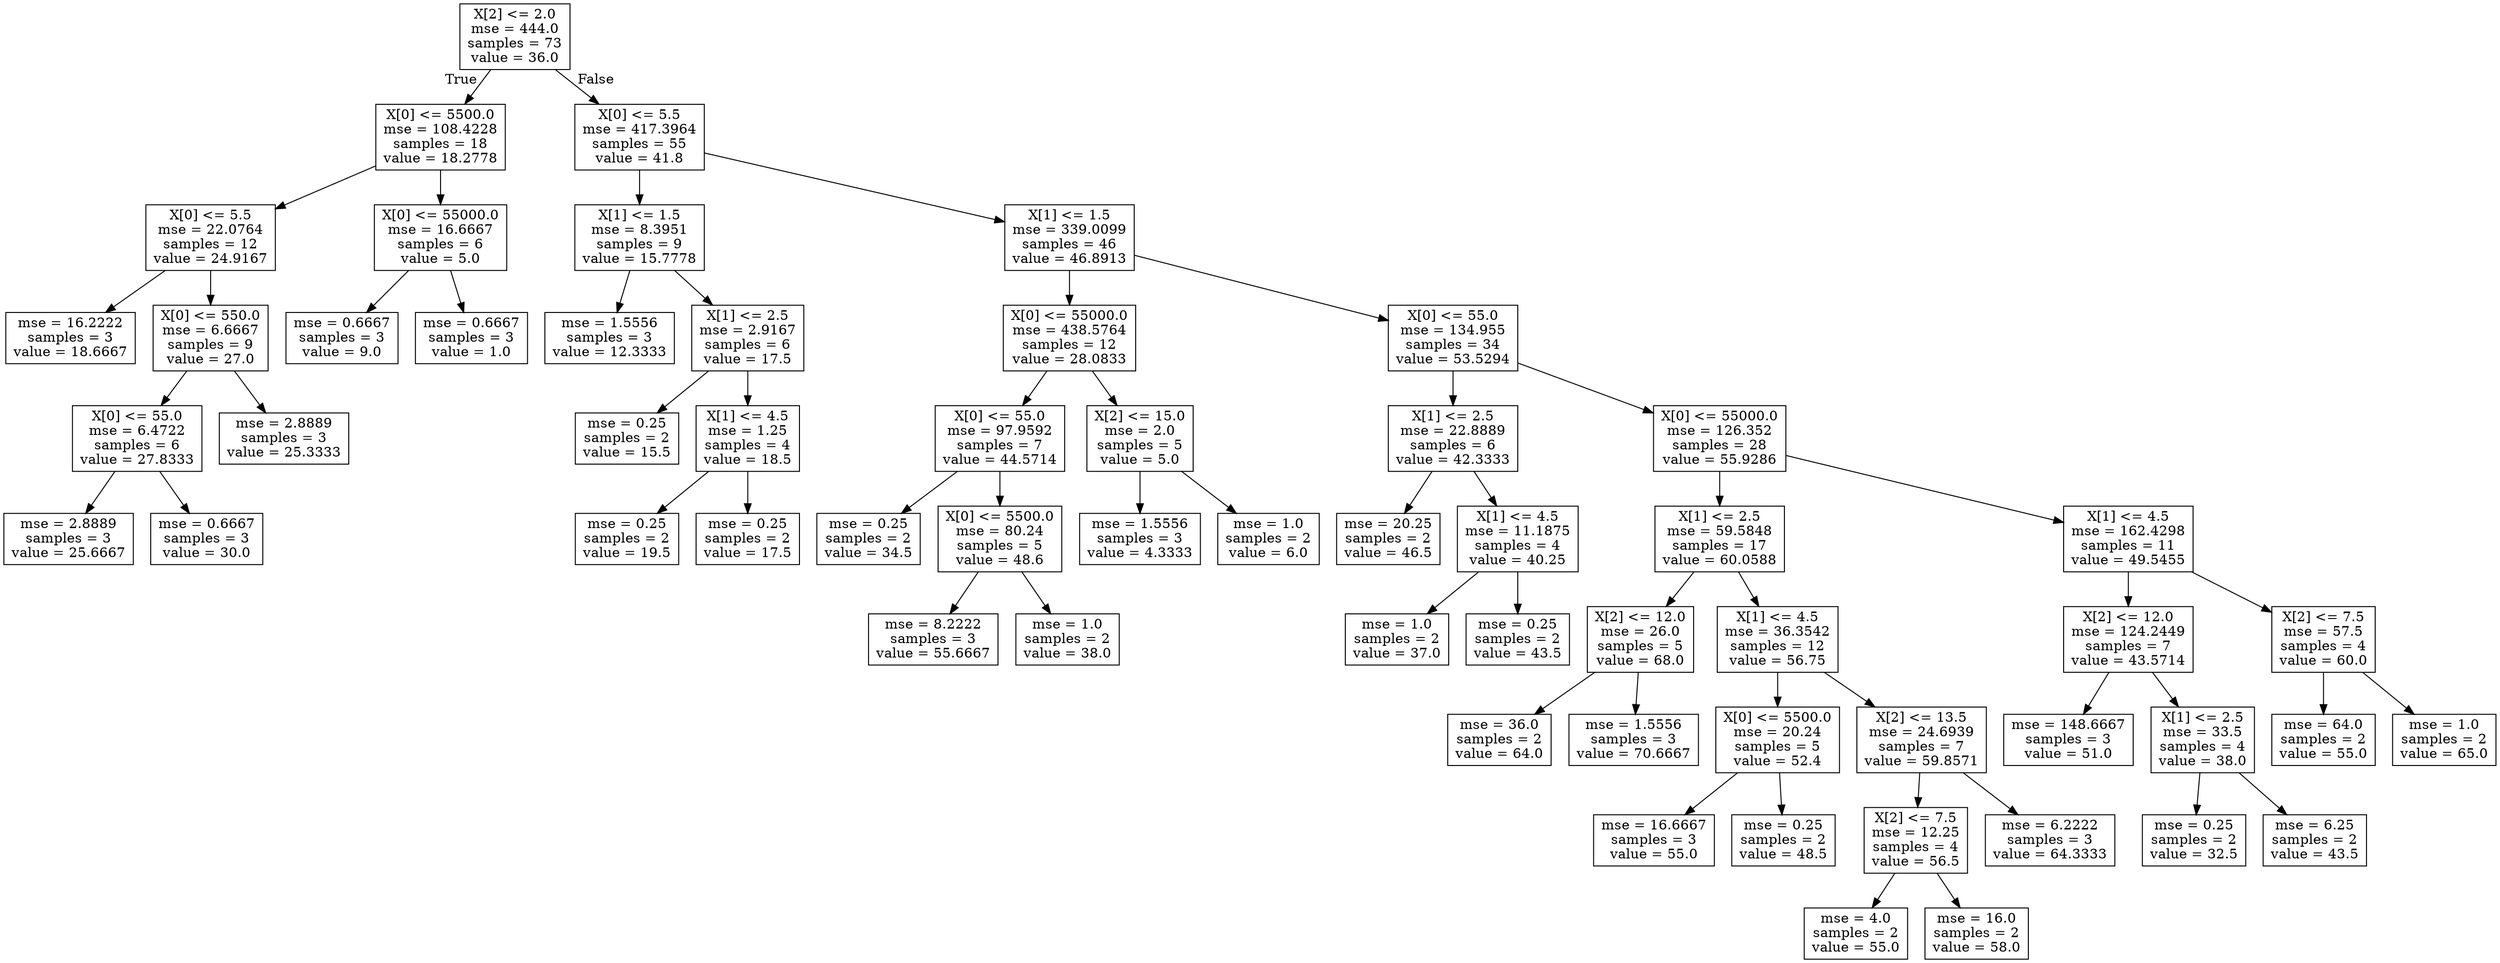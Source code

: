 digraph Tree {
node [shape=box] ;
0 [label="X[2] <= 2.0\nmse = 444.0\nsamples = 73\nvalue = 36.0"] ;
1 [label="X[0] <= 5500.0\nmse = 108.4228\nsamples = 18\nvalue = 18.2778"] ;
0 -> 1 [labeldistance=2.5, labelangle=45, headlabel="True"] ;
2 [label="X[0] <= 5.5\nmse = 22.0764\nsamples = 12\nvalue = 24.9167"] ;
1 -> 2 ;
3 [label="mse = 16.2222\nsamples = 3\nvalue = 18.6667"] ;
2 -> 3 ;
4 [label="X[0] <= 550.0\nmse = 6.6667\nsamples = 9\nvalue = 27.0"] ;
2 -> 4 ;
5 [label="X[0] <= 55.0\nmse = 6.4722\nsamples = 6\nvalue = 27.8333"] ;
4 -> 5 ;
6 [label="mse = 2.8889\nsamples = 3\nvalue = 25.6667"] ;
5 -> 6 ;
7 [label="mse = 0.6667\nsamples = 3\nvalue = 30.0"] ;
5 -> 7 ;
8 [label="mse = 2.8889\nsamples = 3\nvalue = 25.3333"] ;
4 -> 8 ;
9 [label="X[0] <= 55000.0\nmse = 16.6667\nsamples = 6\nvalue = 5.0"] ;
1 -> 9 ;
10 [label="mse = 0.6667\nsamples = 3\nvalue = 9.0"] ;
9 -> 10 ;
11 [label="mse = 0.6667\nsamples = 3\nvalue = 1.0"] ;
9 -> 11 ;
12 [label="X[0] <= 5.5\nmse = 417.3964\nsamples = 55\nvalue = 41.8"] ;
0 -> 12 [labeldistance=2.5, labelangle=-45, headlabel="False"] ;
13 [label="X[1] <= 1.5\nmse = 8.3951\nsamples = 9\nvalue = 15.7778"] ;
12 -> 13 ;
14 [label="mse = 1.5556\nsamples = 3\nvalue = 12.3333"] ;
13 -> 14 ;
15 [label="X[1] <= 2.5\nmse = 2.9167\nsamples = 6\nvalue = 17.5"] ;
13 -> 15 ;
16 [label="mse = 0.25\nsamples = 2\nvalue = 15.5"] ;
15 -> 16 ;
17 [label="X[1] <= 4.5\nmse = 1.25\nsamples = 4\nvalue = 18.5"] ;
15 -> 17 ;
18 [label="mse = 0.25\nsamples = 2\nvalue = 19.5"] ;
17 -> 18 ;
19 [label="mse = 0.25\nsamples = 2\nvalue = 17.5"] ;
17 -> 19 ;
20 [label="X[1] <= 1.5\nmse = 339.0099\nsamples = 46\nvalue = 46.8913"] ;
12 -> 20 ;
21 [label="X[0] <= 55000.0\nmse = 438.5764\nsamples = 12\nvalue = 28.0833"] ;
20 -> 21 ;
22 [label="X[0] <= 55.0\nmse = 97.9592\nsamples = 7\nvalue = 44.5714"] ;
21 -> 22 ;
23 [label="mse = 0.25\nsamples = 2\nvalue = 34.5"] ;
22 -> 23 ;
24 [label="X[0] <= 5500.0\nmse = 80.24\nsamples = 5\nvalue = 48.6"] ;
22 -> 24 ;
25 [label="mse = 8.2222\nsamples = 3\nvalue = 55.6667"] ;
24 -> 25 ;
26 [label="mse = 1.0\nsamples = 2\nvalue = 38.0"] ;
24 -> 26 ;
27 [label="X[2] <= 15.0\nmse = 2.0\nsamples = 5\nvalue = 5.0"] ;
21 -> 27 ;
28 [label="mse = 1.5556\nsamples = 3\nvalue = 4.3333"] ;
27 -> 28 ;
29 [label="mse = 1.0\nsamples = 2\nvalue = 6.0"] ;
27 -> 29 ;
30 [label="X[0] <= 55.0\nmse = 134.955\nsamples = 34\nvalue = 53.5294"] ;
20 -> 30 ;
31 [label="X[1] <= 2.5\nmse = 22.8889\nsamples = 6\nvalue = 42.3333"] ;
30 -> 31 ;
32 [label="mse = 20.25\nsamples = 2\nvalue = 46.5"] ;
31 -> 32 ;
33 [label="X[1] <= 4.5\nmse = 11.1875\nsamples = 4\nvalue = 40.25"] ;
31 -> 33 ;
34 [label="mse = 1.0\nsamples = 2\nvalue = 37.0"] ;
33 -> 34 ;
35 [label="mse = 0.25\nsamples = 2\nvalue = 43.5"] ;
33 -> 35 ;
36 [label="X[0] <= 55000.0\nmse = 126.352\nsamples = 28\nvalue = 55.9286"] ;
30 -> 36 ;
37 [label="X[1] <= 2.5\nmse = 59.5848\nsamples = 17\nvalue = 60.0588"] ;
36 -> 37 ;
38 [label="X[2] <= 12.0\nmse = 26.0\nsamples = 5\nvalue = 68.0"] ;
37 -> 38 ;
39 [label="mse = 36.0\nsamples = 2\nvalue = 64.0"] ;
38 -> 39 ;
40 [label="mse = 1.5556\nsamples = 3\nvalue = 70.6667"] ;
38 -> 40 ;
41 [label="X[1] <= 4.5\nmse = 36.3542\nsamples = 12\nvalue = 56.75"] ;
37 -> 41 ;
42 [label="X[0] <= 5500.0\nmse = 20.24\nsamples = 5\nvalue = 52.4"] ;
41 -> 42 ;
43 [label="mse = 16.6667\nsamples = 3\nvalue = 55.0"] ;
42 -> 43 ;
44 [label="mse = 0.25\nsamples = 2\nvalue = 48.5"] ;
42 -> 44 ;
45 [label="X[2] <= 13.5\nmse = 24.6939\nsamples = 7\nvalue = 59.8571"] ;
41 -> 45 ;
46 [label="X[2] <= 7.5\nmse = 12.25\nsamples = 4\nvalue = 56.5"] ;
45 -> 46 ;
47 [label="mse = 4.0\nsamples = 2\nvalue = 55.0"] ;
46 -> 47 ;
48 [label="mse = 16.0\nsamples = 2\nvalue = 58.0"] ;
46 -> 48 ;
49 [label="mse = 6.2222\nsamples = 3\nvalue = 64.3333"] ;
45 -> 49 ;
50 [label="X[1] <= 4.5\nmse = 162.4298\nsamples = 11\nvalue = 49.5455"] ;
36 -> 50 ;
51 [label="X[2] <= 12.0\nmse = 124.2449\nsamples = 7\nvalue = 43.5714"] ;
50 -> 51 ;
52 [label="mse = 148.6667\nsamples = 3\nvalue = 51.0"] ;
51 -> 52 ;
53 [label="X[1] <= 2.5\nmse = 33.5\nsamples = 4\nvalue = 38.0"] ;
51 -> 53 ;
54 [label="mse = 0.25\nsamples = 2\nvalue = 32.5"] ;
53 -> 54 ;
55 [label="mse = 6.25\nsamples = 2\nvalue = 43.5"] ;
53 -> 55 ;
56 [label="X[2] <= 7.5\nmse = 57.5\nsamples = 4\nvalue = 60.0"] ;
50 -> 56 ;
57 [label="mse = 64.0\nsamples = 2\nvalue = 55.0"] ;
56 -> 57 ;
58 [label="mse = 1.0\nsamples = 2\nvalue = 65.0"] ;
56 -> 58 ;
}